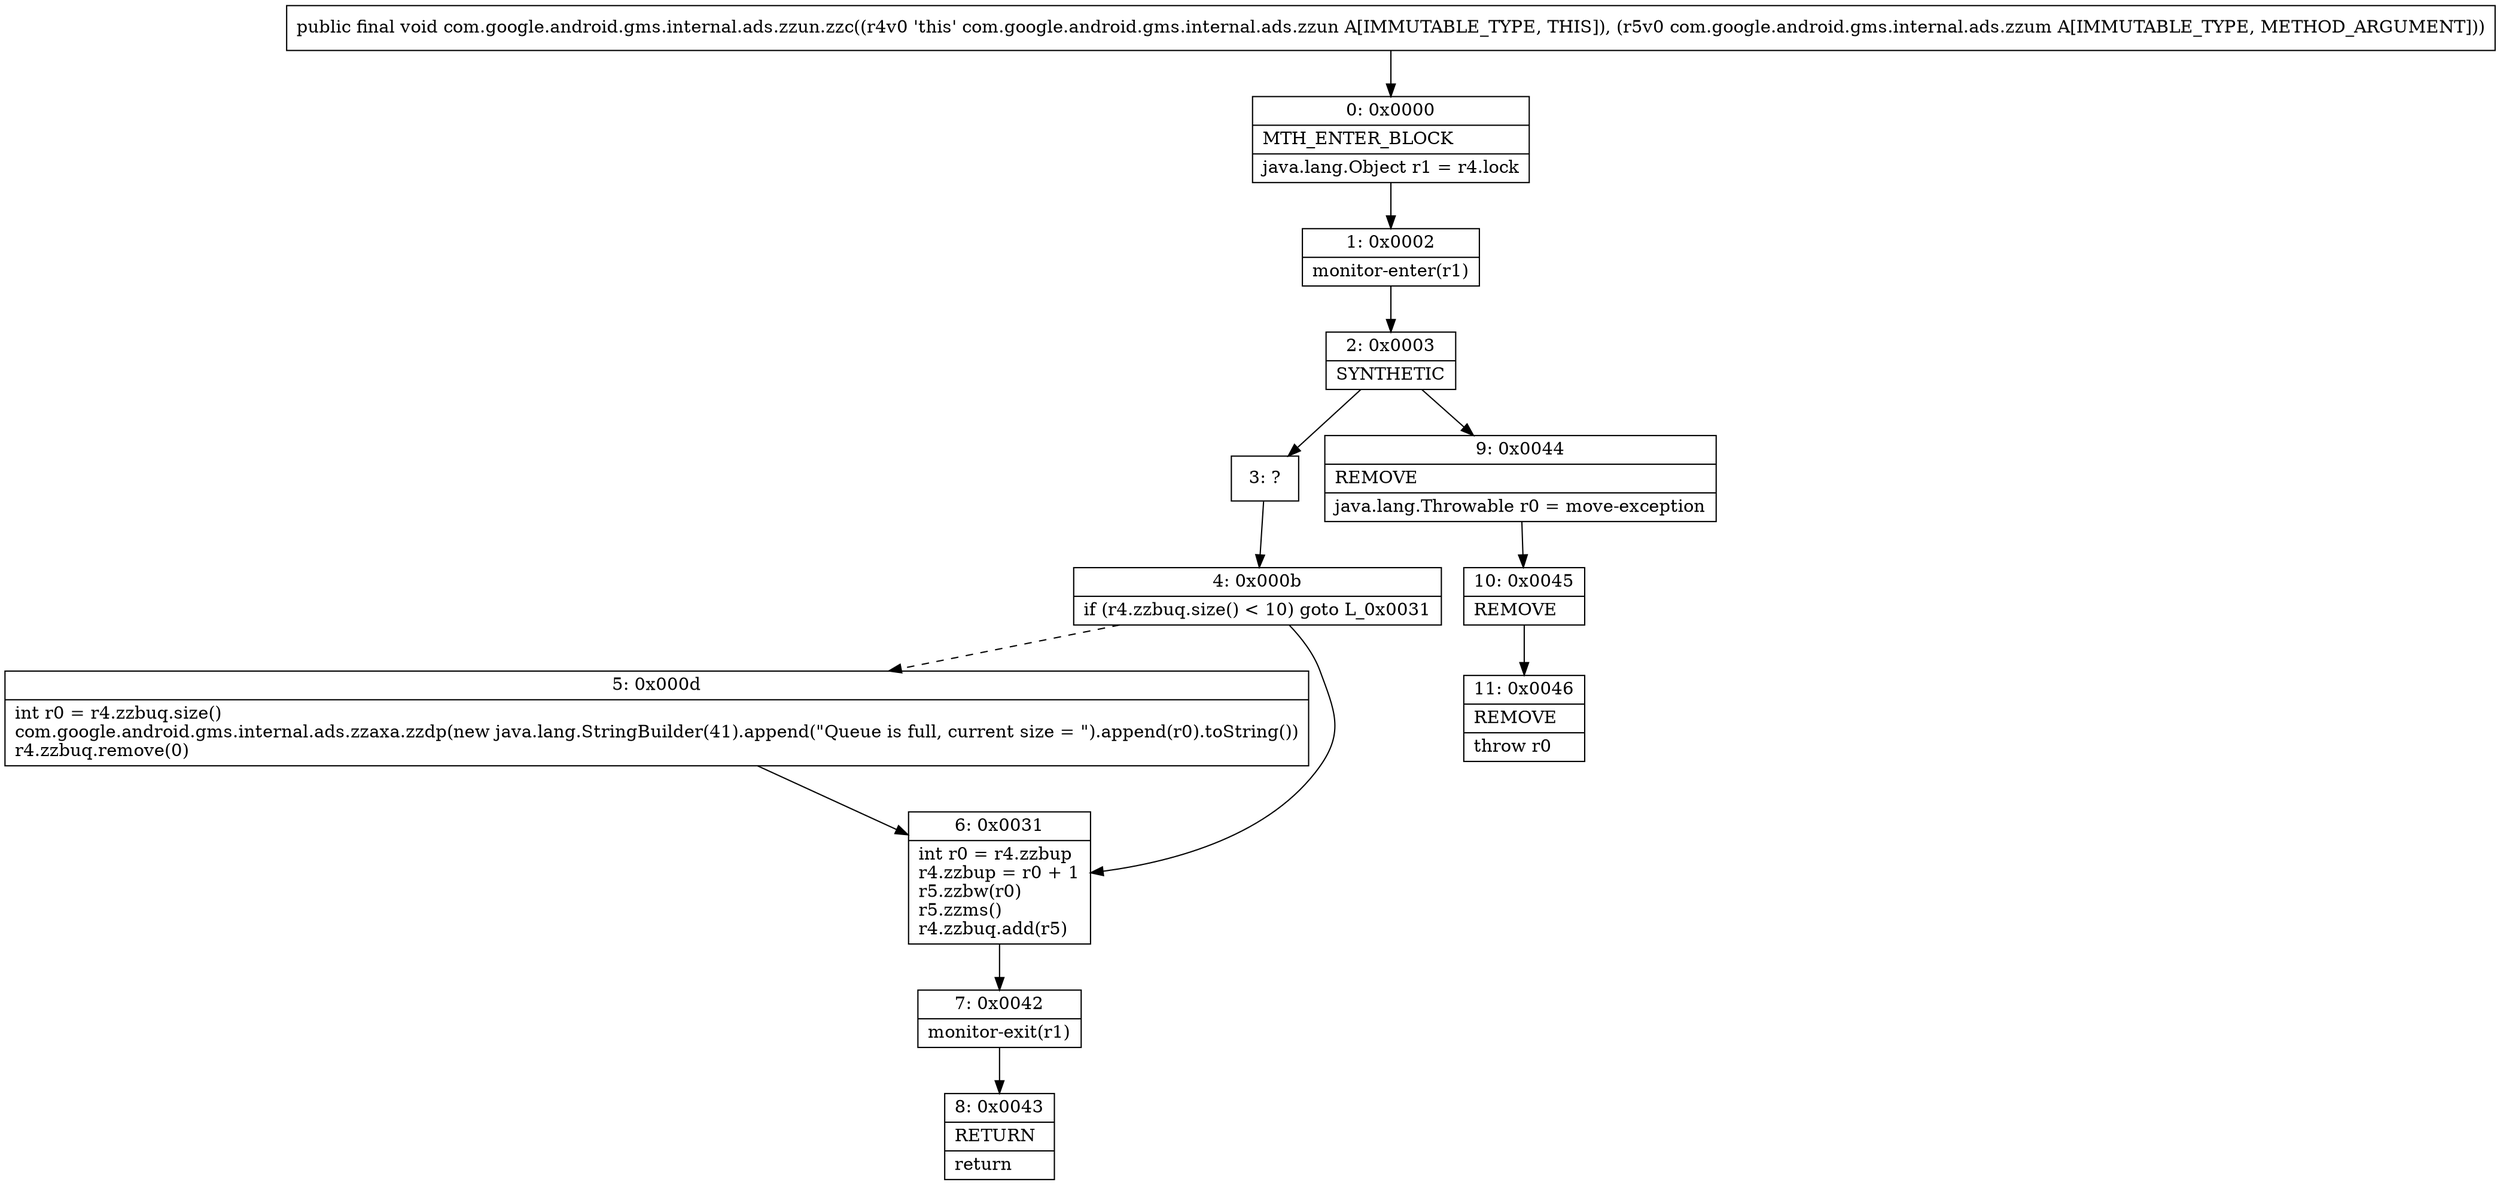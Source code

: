 digraph "CFG forcom.google.android.gms.internal.ads.zzun.zzc(Lcom\/google\/android\/gms\/internal\/ads\/zzum;)V" {
Node_0 [shape=record,label="{0\:\ 0x0000|MTH_ENTER_BLOCK\l|java.lang.Object r1 = r4.lock\l}"];
Node_1 [shape=record,label="{1\:\ 0x0002|monitor\-enter(r1)\l}"];
Node_2 [shape=record,label="{2\:\ 0x0003|SYNTHETIC\l}"];
Node_3 [shape=record,label="{3\:\ ?}"];
Node_4 [shape=record,label="{4\:\ 0x000b|if (r4.zzbuq.size() \< 10) goto L_0x0031\l}"];
Node_5 [shape=record,label="{5\:\ 0x000d|int r0 = r4.zzbuq.size()\lcom.google.android.gms.internal.ads.zzaxa.zzdp(new java.lang.StringBuilder(41).append(\"Queue is full, current size = \").append(r0).toString())\lr4.zzbuq.remove(0)\l}"];
Node_6 [shape=record,label="{6\:\ 0x0031|int r0 = r4.zzbup\lr4.zzbup = r0 + 1\lr5.zzbw(r0)\lr5.zzms()\lr4.zzbuq.add(r5)\l}"];
Node_7 [shape=record,label="{7\:\ 0x0042|monitor\-exit(r1)\l}"];
Node_8 [shape=record,label="{8\:\ 0x0043|RETURN\l|return\l}"];
Node_9 [shape=record,label="{9\:\ 0x0044|REMOVE\l|java.lang.Throwable r0 = move\-exception\l}"];
Node_10 [shape=record,label="{10\:\ 0x0045|REMOVE\l}"];
Node_11 [shape=record,label="{11\:\ 0x0046|REMOVE\l|throw r0\l}"];
MethodNode[shape=record,label="{public final void com.google.android.gms.internal.ads.zzun.zzc((r4v0 'this' com.google.android.gms.internal.ads.zzun A[IMMUTABLE_TYPE, THIS]), (r5v0 com.google.android.gms.internal.ads.zzum A[IMMUTABLE_TYPE, METHOD_ARGUMENT])) }"];
MethodNode -> Node_0;
Node_0 -> Node_1;
Node_1 -> Node_2;
Node_2 -> Node_3;
Node_2 -> Node_9;
Node_3 -> Node_4;
Node_4 -> Node_5[style=dashed];
Node_4 -> Node_6;
Node_5 -> Node_6;
Node_6 -> Node_7;
Node_7 -> Node_8;
Node_9 -> Node_10;
Node_10 -> Node_11;
}

